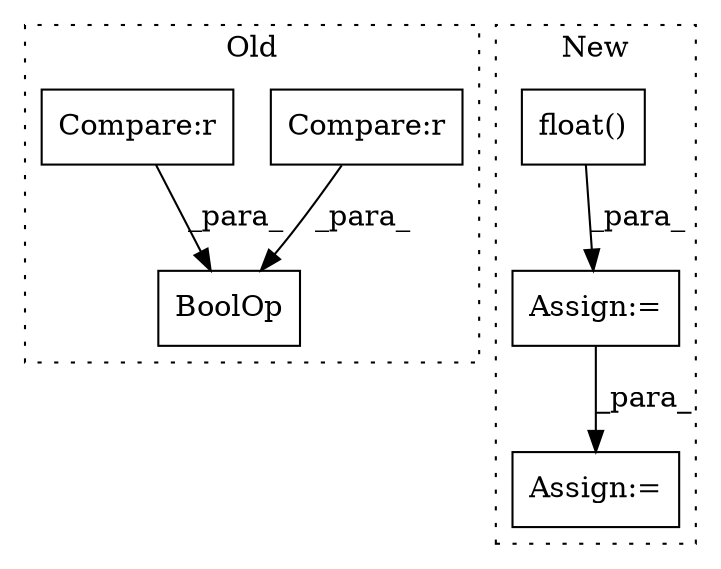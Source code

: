 digraph G {
subgraph cluster0 {
1 [label="BoolOp" a="72" s="3367" l="51" shape="box"];
3 [label="Compare:r" a="40" s="3367" l="22" shape="box"];
5 [label="Compare:r" a="40" s="3394" l="24" shape="box"];
label = "Old";
style="dotted";
}
subgraph cluster1 {
2 [label="float()" a="75" s="2526" l="17" shape="box"];
4 [label="Assign:=" a="68" s="2855" l="4" shape="box"];
6 [label="Assign:=" a="68" s="2819" l="3" shape="box"];
label = "New";
style="dotted";
}
2 -> 6 [label="_para_"];
3 -> 1 [label="_para_"];
5 -> 1 [label="_para_"];
6 -> 4 [label="_para_"];
}